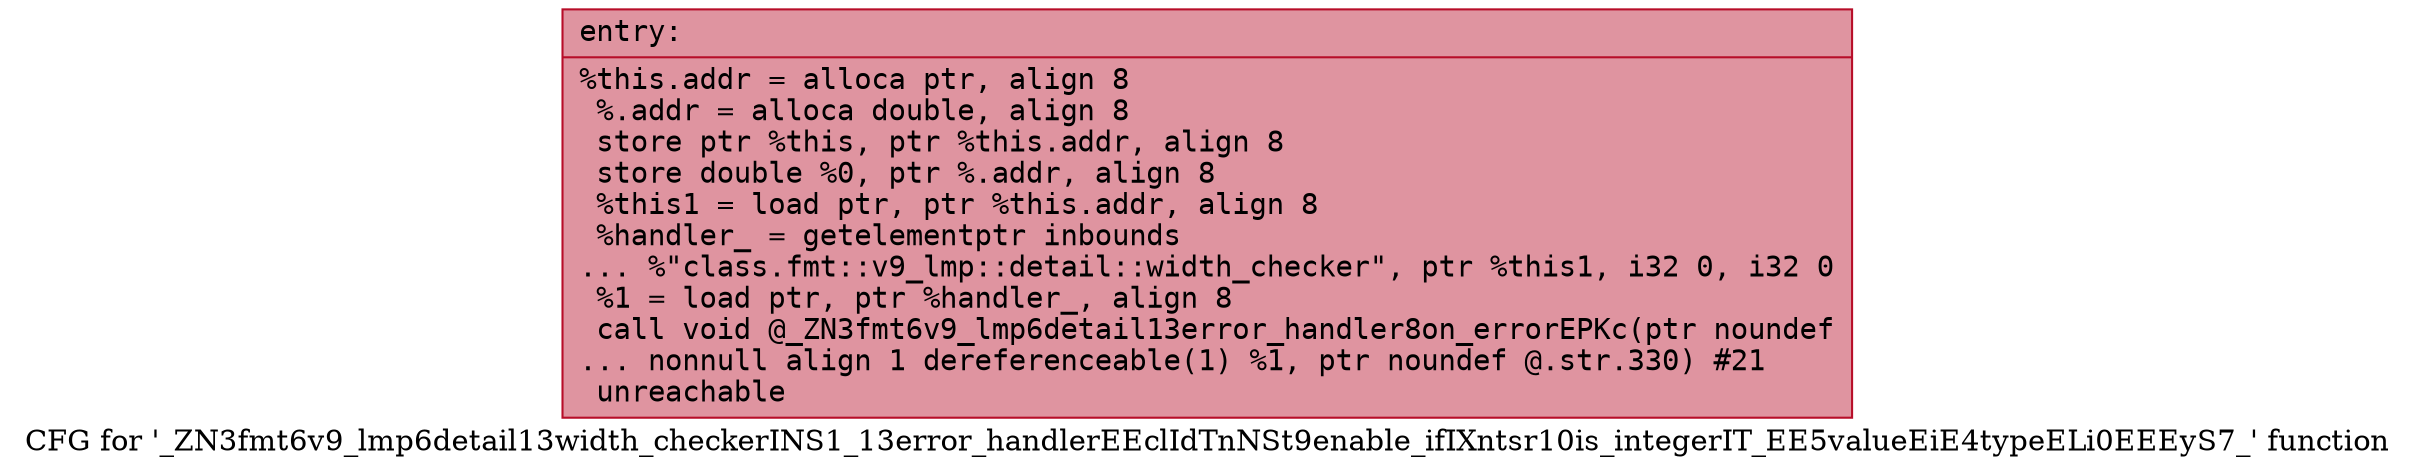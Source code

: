 digraph "CFG for '_ZN3fmt6v9_lmp6detail13width_checkerINS1_13error_handlerEEclIdTnNSt9enable_ifIXntsr10is_integerIT_EE5valueEiE4typeELi0EEEyS7_' function" {
	label="CFG for '_ZN3fmt6v9_lmp6detail13width_checkerINS1_13error_handlerEEclIdTnNSt9enable_ifIXntsr10is_integerIT_EE5valueEiE4typeELi0EEEyS7_' function";

	Node0x556bfeb22a10 [shape=record,color="#b70d28ff", style=filled, fillcolor="#b70d2870" fontname="Courier",label="{entry:\l|  %this.addr = alloca ptr, align 8\l  %.addr = alloca double, align 8\l  store ptr %this, ptr %this.addr, align 8\l  store double %0, ptr %.addr, align 8\l  %this1 = load ptr, ptr %this.addr, align 8\l  %handler_ = getelementptr inbounds\l... %\"class.fmt::v9_lmp::detail::width_checker\", ptr %this1, i32 0, i32 0\l  %1 = load ptr, ptr %handler_, align 8\l  call void @_ZN3fmt6v9_lmp6detail13error_handler8on_errorEPKc(ptr noundef\l... nonnull align 1 dereferenceable(1) %1, ptr noundef @.str.330) #21\l  unreachable\l}"];
}
